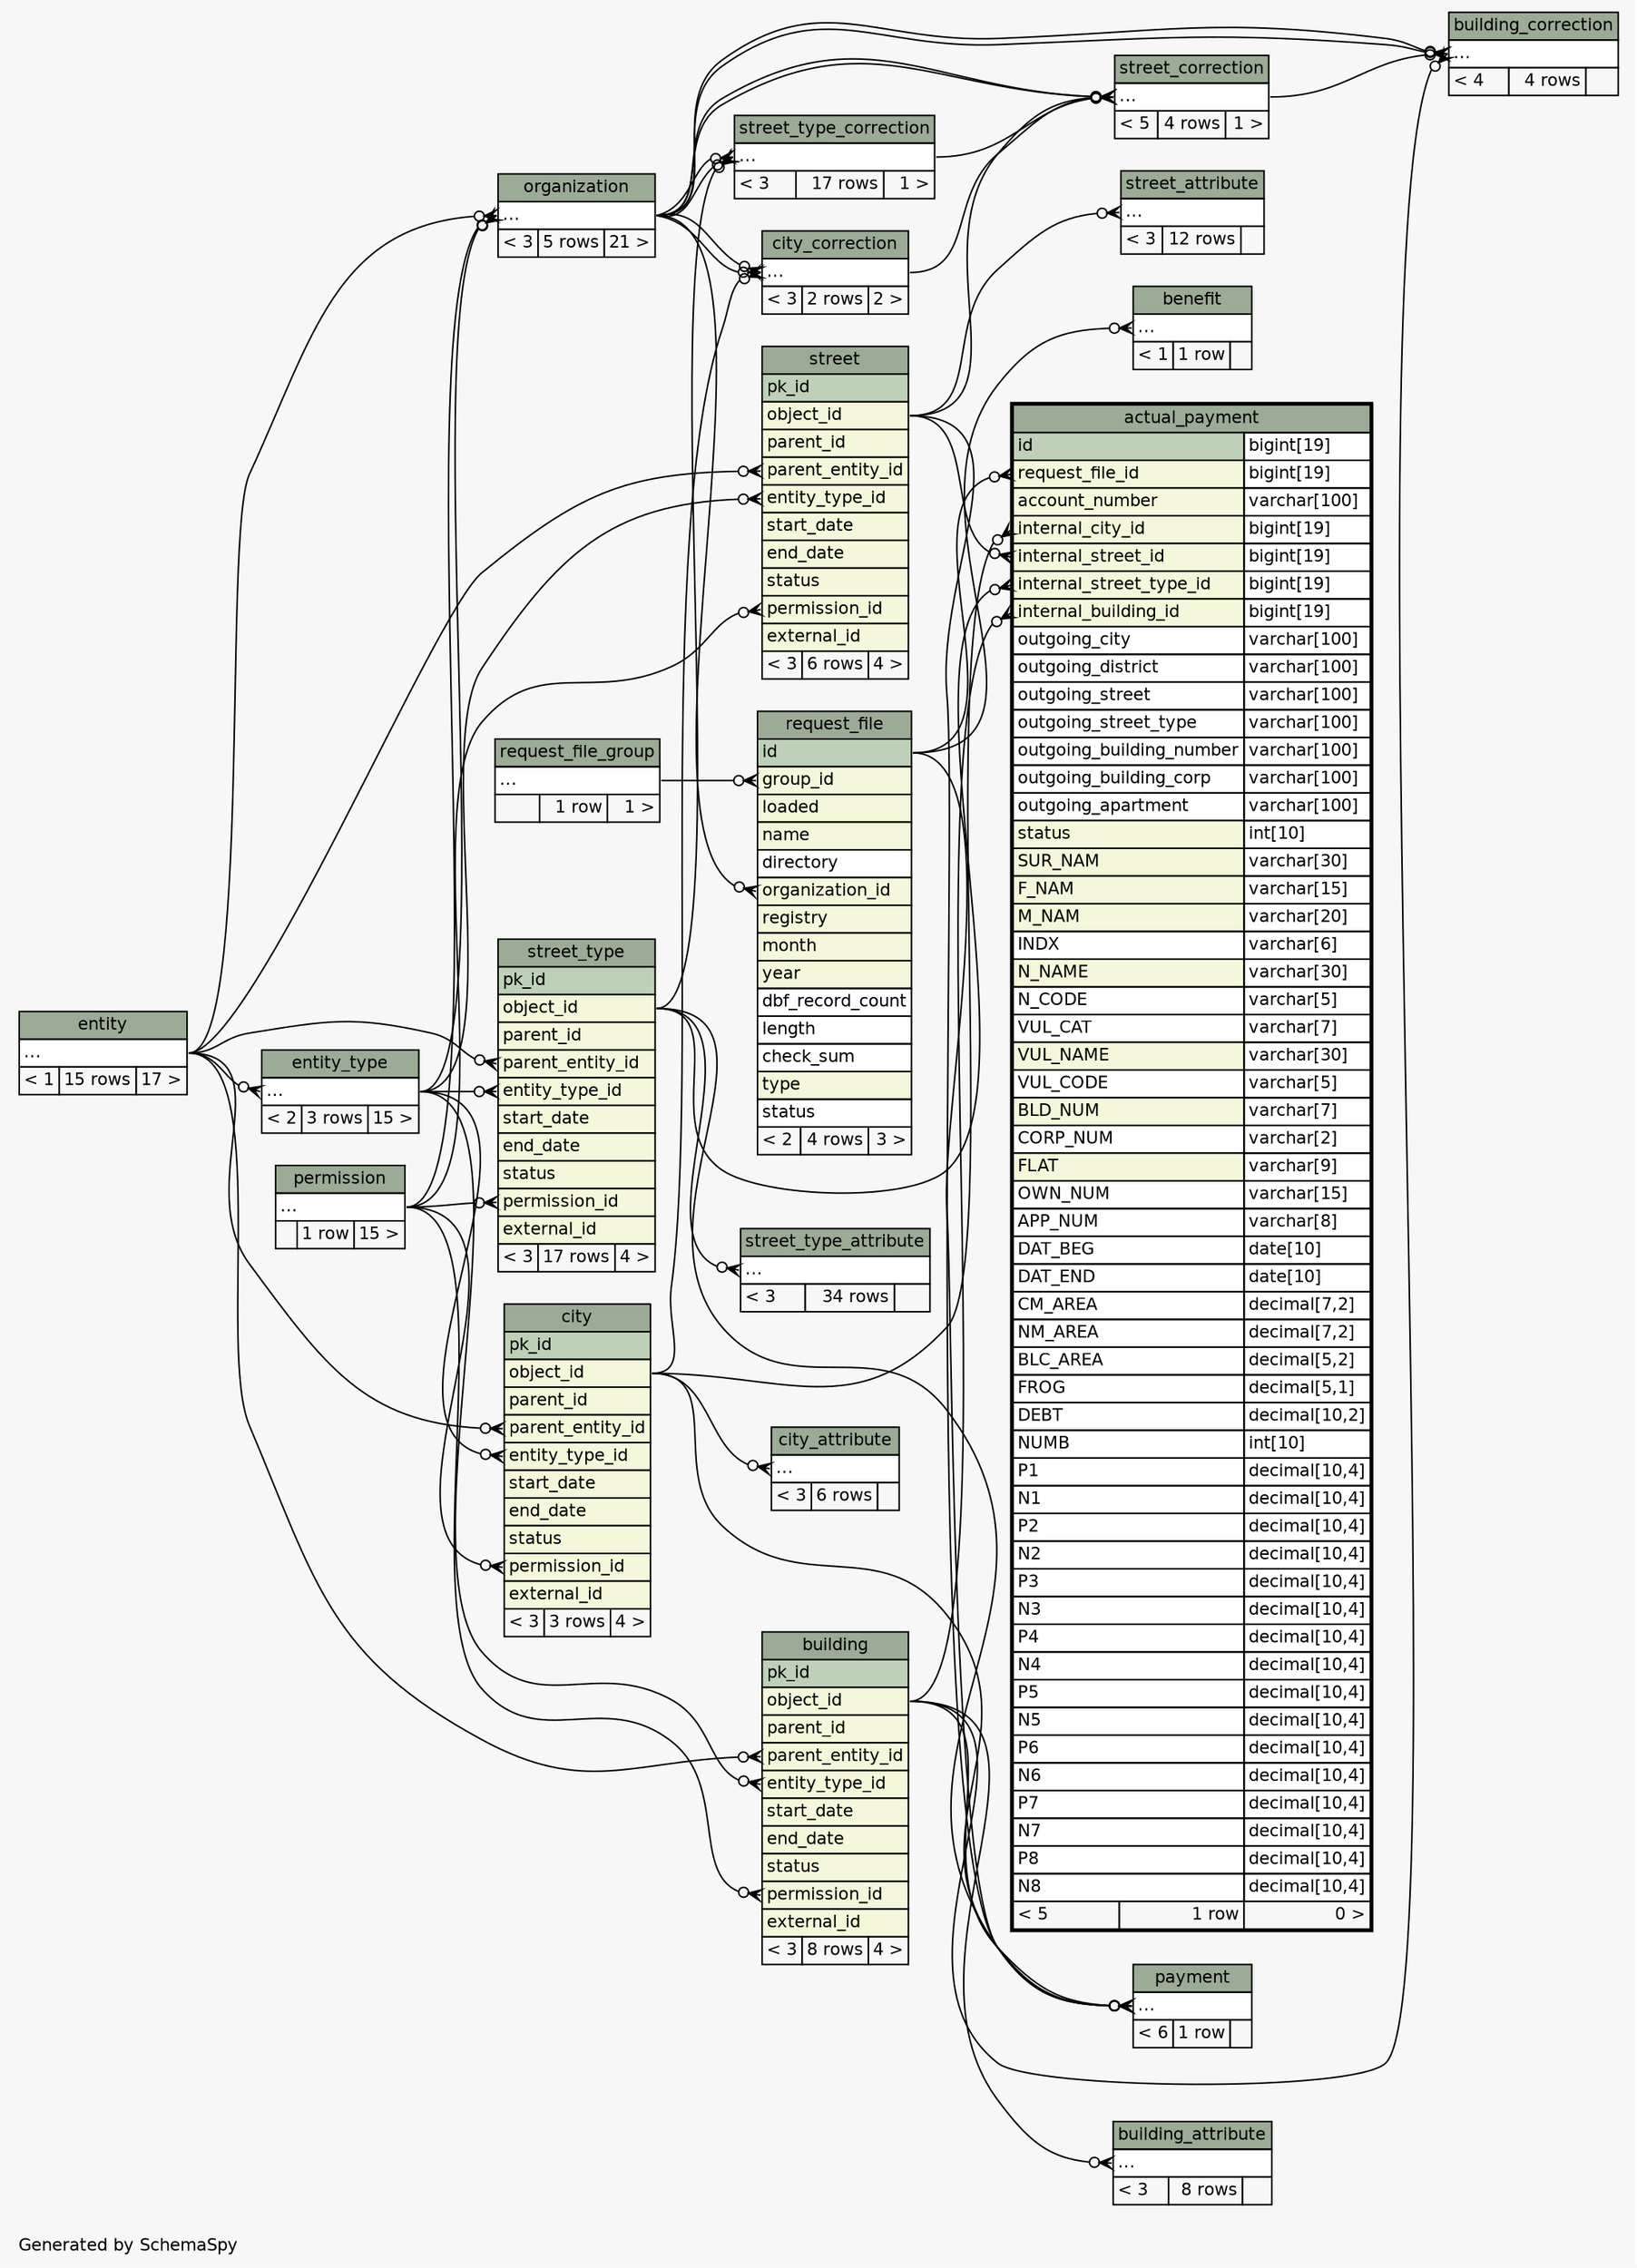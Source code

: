 // dot 2.28.0 on Windows 7 6.1
// SchemaSpy rev 590
digraph "twoDegreesRelationshipsDiagram" {
  graph [
    rankdir="RL"
    bgcolor="#f7f7f7"
    label="\nGenerated by SchemaSpy"
    labeljust="l"
    nodesep="0.18"
    ranksep="0.46"
    fontname="Helvetica"
    fontsize="11"
  ];
  node [
    fontname="Helvetica"
    fontsize="11"
    shape="plaintext"
  ];
  edge [
    arrowsize="0.8"
  ];
  "actual_payment":"internal_building_id":w -> "building":"object_id":e [arrowhead=none dir=back arrowtail=crowodot];
  "actual_payment":"internal_city_id":w -> "city":"object_id":e [arrowhead=none dir=back arrowtail=crowodot];
  "actual_payment":"internal_street_id":w -> "street":"object_id":e [arrowhead=none dir=back arrowtail=crowodot];
  "actual_payment":"internal_street_type_id":w -> "street_type":"object_id":e [arrowhead=none dir=back arrowtail=crowodot];
  "actual_payment":"request_file_id":w -> "request_file":"id":e [arrowhead=none dir=back arrowtail=crowodot];
  "benefit":"elipses":w -> "request_file":"id":e [arrowhead=none dir=back arrowtail=crowodot];
  "building":"entity_type_id":w -> "entity_type":"elipses":e [arrowhead=none dir=back arrowtail=crowodot];
  "building":"parent_entity_id":w -> "entity":"elipses":e [arrowhead=none dir=back arrowtail=crowodot];
  "building":"permission_id":w -> "permission":"elipses":e [arrowhead=none dir=back arrowtail=crowodot];
  "building_attribute":"elipses":w -> "building":"object_id":e [arrowhead=none dir=back arrowtail=crowodot];
  "building_correction":"elipses":w -> "organization":"elipses":e [arrowhead=none dir=back arrowtail=crowodot];
  "building_correction":"elipses":w -> "building":"object_id":e [arrowhead=none dir=back arrowtail=crowodot];
  "building_correction":"elipses":w -> "organization":"elipses":e [arrowhead=none dir=back arrowtail=crowodot];
  "building_correction":"elipses":w -> "street_correction":"elipses":e [arrowhead=none dir=back arrowtail=crowodot];
  "city":"entity_type_id":w -> "entity_type":"elipses":e [arrowhead=none dir=back arrowtail=crowodot];
  "city":"parent_entity_id":w -> "entity":"elipses":e [arrowhead=none dir=back arrowtail=crowodot];
  "city":"permission_id":w -> "permission":"elipses":e [arrowhead=none dir=back arrowtail=crowodot];
  "city_attribute":"elipses":w -> "city":"object_id":e [arrowhead=none dir=back arrowtail=crowodot];
  "city_correction":"elipses":w -> "organization":"elipses":e [arrowhead=none dir=back arrowtail=crowodot];
  "city_correction":"elipses":w -> "city":"object_id":e [arrowhead=none dir=back arrowtail=crowodot];
  "city_correction":"elipses":w -> "organization":"elipses":e [arrowhead=none dir=back arrowtail=crowodot];
  "entity_type":"elipses":w -> "entity":"elipses":e [arrowhead=none dir=back arrowtail=crowodot];
  "organization":"elipses":w -> "entity_type":"elipses":e [arrowhead=none dir=back arrowtail=crowodot];
  "organization":"elipses":w -> "entity":"elipses":e [arrowhead=none dir=back arrowtail=crowodot];
  "organization":"elipses":w -> "permission":"elipses":e [arrowhead=none dir=back arrowtail=crowodot];
  "payment":"elipses":w -> "building":"object_id":e [arrowhead=none dir=back arrowtail=crowodot];
  "payment":"elipses":w -> "city":"object_id":e [arrowhead=none dir=back arrowtail=crowodot];
  "payment":"elipses":w -> "street":"object_id":e [arrowhead=none dir=back arrowtail=crowodot];
  "payment":"elipses":w -> "street_type":"object_id":e [arrowhead=none dir=back arrowtail=crowodot];
  "payment":"elipses":w -> "request_file":"id":e [arrowhead=none dir=back arrowtail=crowodot];
  "request_file":"group_id":w -> "request_file_group":"elipses":e [arrowhead=none dir=back arrowtail=crowodot];
  "request_file":"organization_id":w -> "organization":"elipses":e [arrowhead=none dir=back arrowtail=crowodot];
  "street":"entity_type_id":w -> "entity_type":"elipses":e [arrowhead=none dir=back arrowtail=crowodot];
  "street":"parent_entity_id":w -> "entity":"elipses":e [arrowhead=none dir=back arrowtail=crowodot];
  "street":"permission_id":w -> "permission":"elipses":e [arrowhead=none dir=back arrowtail=crowodot];
  "street_attribute":"elipses":w -> "street":"object_id":e [arrowhead=none dir=back arrowtail=crowodot];
  "street_correction":"elipses":w -> "organization":"elipses":e [arrowhead=none dir=back arrowtail=crowodot];
  "street_correction":"elipses":w -> "street":"object_id":e [arrowhead=none dir=back arrowtail=crowodot];
  "street_correction":"elipses":w -> "organization":"elipses":e [arrowhead=none dir=back arrowtail=crowodot];
  "street_correction":"elipses":w -> "city_correction":"elipses":e [arrowhead=none dir=back arrowtail=crowodot];
  "street_correction":"elipses":w -> "street_type_correction":"elipses":e [arrowhead=none dir=back arrowtail=crowodot];
  "street_type":"entity_type_id":w -> "entity_type":"elipses":e [arrowhead=none dir=back arrowtail=crowodot];
  "street_type":"parent_entity_id":w -> "entity":"elipses":e [arrowhead=none dir=back arrowtail=crowodot];
  "street_type":"permission_id":w -> "permission":"elipses":e [arrowhead=none dir=back arrowtail=crowodot];
  "street_type_attribute":"elipses":w -> "street_type":"object_id":e [arrowhead=none dir=back arrowtail=crowodot];
  "street_type_correction":"elipses":w -> "organization":"elipses":e [arrowhead=none dir=back arrowtail=crowodot];
  "street_type_correction":"elipses":w -> "street_type":"object_id":e [arrowhead=none dir=back arrowtail=crowodot];
  "street_type_correction":"elipses":w -> "organization":"elipses":e [arrowhead=none dir=back arrowtail=crowodot];
  "actual_payment" [
    label=<
    <TABLE BORDER="2" CELLBORDER="1" CELLSPACING="0" BGCOLOR="#ffffff">
      <TR><TD COLSPAN="3" BGCOLOR="#9bab96" ALIGN="CENTER">actual_payment</TD></TR>
      <TR><TD PORT="id" COLSPAN="2" BGCOLOR="#bed1b8" ALIGN="LEFT">id</TD><TD PORT="id.type" ALIGN="LEFT">bigint[19]</TD></TR>
      <TR><TD PORT="request_file_id" COLSPAN="2" BGCOLOR="#f4f7da" ALIGN="LEFT">request_file_id</TD><TD PORT="request_file_id.type" ALIGN="LEFT">bigint[19]</TD></TR>
      <TR><TD PORT="account_number" COLSPAN="2" BGCOLOR="#f4f7da" ALIGN="LEFT">account_number</TD><TD PORT="account_number.type" ALIGN="LEFT">varchar[100]</TD></TR>
      <TR><TD PORT="internal_city_id" COLSPAN="2" BGCOLOR="#f4f7da" ALIGN="LEFT">internal_city_id</TD><TD PORT="internal_city_id.type" ALIGN="LEFT">bigint[19]</TD></TR>
      <TR><TD PORT="internal_street_id" COLSPAN="2" BGCOLOR="#f4f7da" ALIGN="LEFT">internal_street_id</TD><TD PORT="internal_street_id.type" ALIGN="LEFT">bigint[19]</TD></TR>
      <TR><TD PORT="internal_street_type_id" COLSPAN="2" BGCOLOR="#f4f7da" ALIGN="LEFT">internal_street_type_id</TD><TD PORT="internal_street_type_id.type" ALIGN="LEFT">bigint[19]</TD></TR>
      <TR><TD PORT="internal_building_id" COLSPAN="2" BGCOLOR="#f4f7da" ALIGN="LEFT">internal_building_id</TD><TD PORT="internal_building_id.type" ALIGN="LEFT">bigint[19]</TD></TR>
      <TR><TD PORT="outgoing_city" COLSPAN="2" ALIGN="LEFT">outgoing_city</TD><TD PORT="outgoing_city.type" ALIGN="LEFT">varchar[100]</TD></TR>
      <TR><TD PORT="outgoing_district" COLSPAN="2" ALIGN="LEFT">outgoing_district</TD><TD PORT="outgoing_district.type" ALIGN="LEFT">varchar[100]</TD></TR>
      <TR><TD PORT="outgoing_street" COLSPAN="2" ALIGN="LEFT">outgoing_street</TD><TD PORT="outgoing_street.type" ALIGN="LEFT">varchar[100]</TD></TR>
      <TR><TD PORT="outgoing_street_type" COLSPAN="2" ALIGN="LEFT">outgoing_street_type</TD><TD PORT="outgoing_street_type.type" ALIGN="LEFT">varchar[100]</TD></TR>
      <TR><TD PORT="outgoing_building_number" COLSPAN="2" ALIGN="LEFT">outgoing_building_number</TD><TD PORT="outgoing_building_number.type" ALIGN="LEFT">varchar[100]</TD></TR>
      <TR><TD PORT="outgoing_building_corp" COLSPAN="2" ALIGN="LEFT">outgoing_building_corp</TD><TD PORT="outgoing_building_corp.type" ALIGN="LEFT">varchar[100]</TD></TR>
      <TR><TD PORT="outgoing_apartment" COLSPAN="2" ALIGN="LEFT">outgoing_apartment</TD><TD PORT="outgoing_apartment.type" ALIGN="LEFT">varchar[100]</TD></TR>
      <TR><TD PORT="status" COLSPAN="2" BGCOLOR="#f4f7da" ALIGN="LEFT">status</TD><TD PORT="status.type" ALIGN="LEFT">int[10]</TD></TR>
      <TR><TD PORT="SUR_NAM" COLSPAN="2" BGCOLOR="#f4f7da" ALIGN="LEFT">SUR_NAM</TD><TD PORT="SUR_NAM.type" ALIGN="LEFT">varchar[30]</TD></TR>
      <TR><TD PORT="F_NAM" COLSPAN="2" BGCOLOR="#f4f7da" ALIGN="LEFT">F_NAM</TD><TD PORT="F_NAM.type" ALIGN="LEFT">varchar[15]</TD></TR>
      <TR><TD PORT="M_NAM" COLSPAN="2" BGCOLOR="#f4f7da" ALIGN="LEFT">M_NAM</TD><TD PORT="M_NAM.type" ALIGN="LEFT">varchar[20]</TD></TR>
      <TR><TD PORT="INDX" COLSPAN="2" ALIGN="LEFT">INDX</TD><TD PORT="INDX.type" ALIGN="LEFT">varchar[6]</TD></TR>
      <TR><TD PORT="N_NAME" COLSPAN="2" BGCOLOR="#f4f7da" ALIGN="LEFT">N_NAME</TD><TD PORT="N_NAME.type" ALIGN="LEFT">varchar[30]</TD></TR>
      <TR><TD PORT="N_CODE" COLSPAN="2" ALIGN="LEFT">N_CODE</TD><TD PORT="N_CODE.type" ALIGN="LEFT">varchar[5]</TD></TR>
      <TR><TD PORT="VUL_CAT" COLSPAN="2" ALIGN="LEFT">VUL_CAT</TD><TD PORT="VUL_CAT.type" ALIGN="LEFT">varchar[7]</TD></TR>
      <TR><TD PORT="VUL_NAME" COLSPAN="2" BGCOLOR="#f4f7da" ALIGN="LEFT">VUL_NAME</TD><TD PORT="VUL_NAME.type" ALIGN="LEFT">varchar[30]</TD></TR>
      <TR><TD PORT="VUL_CODE" COLSPAN="2" ALIGN="LEFT">VUL_CODE</TD><TD PORT="VUL_CODE.type" ALIGN="LEFT">varchar[5]</TD></TR>
      <TR><TD PORT="BLD_NUM" COLSPAN="2" BGCOLOR="#f4f7da" ALIGN="LEFT">BLD_NUM</TD><TD PORT="BLD_NUM.type" ALIGN="LEFT">varchar[7]</TD></TR>
      <TR><TD PORT="CORP_NUM" COLSPAN="2" ALIGN="LEFT">CORP_NUM</TD><TD PORT="CORP_NUM.type" ALIGN="LEFT">varchar[2]</TD></TR>
      <TR><TD PORT="FLAT" COLSPAN="2" BGCOLOR="#f4f7da" ALIGN="LEFT">FLAT</TD><TD PORT="FLAT.type" ALIGN="LEFT">varchar[9]</TD></TR>
      <TR><TD PORT="OWN_NUM" COLSPAN="2" ALIGN="LEFT">OWN_NUM</TD><TD PORT="OWN_NUM.type" ALIGN="LEFT">varchar[15]</TD></TR>
      <TR><TD PORT="APP_NUM" COLSPAN="2" ALIGN="LEFT">APP_NUM</TD><TD PORT="APP_NUM.type" ALIGN="LEFT">varchar[8]</TD></TR>
      <TR><TD PORT="DAT_BEG" COLSPAN="2" ALIGN="LEFT">DAT_BEG</TD><TD PORT="DAT_BEG.type" ALIGN="LEFT">date[10]</TD></TR>
      <TR><TD PORT="DAT_END" COLSPAN="2" ALIGN="LEFT">DAT_END</TD><TD PORT="DAT_END.type" ALIGN="LEFT">date[10]</TD></TR>
      <TR><TD PORT="CM_AREA" COLSPAN="2" ALIGN="LEFT">CM_AREA</TD><TD PORT="CM_AREA.type" ALIGN="LEFT">decimal[7,2]</TD></TR>
      <TR><TD PORT="NM_AREA" COLSPAN="2" ALIGN="LEFT">NM_AREA</TD><TD PORT="NM_AREA.type" ALIGN="LEFT">decimal[7,2]</TD></TR>
      <TR><TD PORT="BLC_AREA" COLSPAN="2" ALIGN="LEFT">BLC_AREA</TD><TD PORT="BLC_AREA.type" ALIGN="LEFT">decimal[5,2]</TD></TR>
      <TR><TD PORT="FROG" COLSPAN="2" ALIGN="LEFT">FROG</TD><TD PORT="FROG.type" ALIGN="LEFT">decimal[5,1]</TD></TR>
      <TR><TD PORT="DEBT" COLSPAN="2" ALIGN="LEFT">DEBT</TD><TD PORT="DEBT.type" ALIGN="LEFT">decimal[10,2]</TD></TR>
      <TR><TD PORT="NUMB" COLSPAN="2" ALIGN="LEFT">NUMB</TD><TD PORT="NUMB.type" ALIGN="LEFT">int[10]</TD></TR>
      <TR><TD PORT="P1" COLSPAN="2" ALIGN="LEFT">P1</TD><TD PORT="P1.type" ALIGN="LEFT">decimal[10,4]</TD></TR>
      <TR><TD PORT="N1" COLSPAN="2" ALIGN="LEFT">N1</TD><TD PORT="N1.type" ALIGN="LEFT">decimal[10,4]</TD></TR>
      <TR><TD PORT="P2" COLSPAN="2" ALIGN="LEFT">P2</TD><TD PORT="P2.type" ALIGN="LEFT">decimal[10,4]</TD></TR>
      <TR><TD PORT="N2" COLSPAN="2" ALIGN="LEFT">N2</TD><TD PORT="N2.type" ALIGN="LEFT">decimal[10,4]</TD></TR>
      <TR><TD PORT="P3" COLSPAN="2" ALIGN="LEFT">P3</TD><TD PORT="P3.type" ALIGN="LEFT">decimal[10,4]</TD></TR>
      <TR><TD PORT="N3" COLSPAN="2" ALIGN="LEFT">N3</TD><TD PORT="N3.type" ALIGN="LEFT">decimal[10,4]</TD></TR>
      <TR><TD PORT="P4" COLSPAN="2" ALIGN="LEFT">P4</TD><TD PORT="P4.type" ALIGN="LEFT">decimal[10,4]</TD></TR>
      <TR><TD PORT="N4" COLSPAN="2" ALIGN="LEFT">N4</TD><TD PORT="N4.type" ALIGN="LEFT">decimal[10,4]</TD></TR>
      <TR><TD PORT="P5" COLSPAN="2" ALIGN="LEFT">P5</TD><TD PORT="P5.type" ALIGN="LEFT">decimal[10,4]</TD></TR>
      <TR><TD PORT="N5" COLSPAN="2" ALIGN="LEFT">N5</TD><TD PORT="N5.type" ALIGN="LEFT">decimal[10,4]</TD></TR>
      <TR><TD PORT="P6" COLSPAN="2" ALIGN="LEFT">P6</TD><TD PORT="P6.type" ALIGN="LEFT">decimal[10,4]</TD></TR>
      <TR><TD PORT="N6" COLSPAN="2" ALIGN="LEFT">N6</TD><TD PORT="N6.type" ALIGN="LEFT">decimal[10,4]</TD></TR>
      <TR><TD PORT="P7" COLSPAN="2" ALIGN="LEFT">P7</TD><TD PORT="P7.type" ALIGN="LEFT">decimal[10,4]</TD></TR>
      <TR><TD PORT="N7" COLSPAN="2" ALIGN="LEFT">N7</TD><TD PORT="N7.type" ALIGN="LEFT">decimal[10,4]</TD></TR>
      <TR><TD PORT="P8" COLSPAN="2" ALIGN="LEFT">P8</TD><TD PORT="P8.type" ALIGN="LEFT">decimal[10,4]</TD></TR>
      <TR><TD PORT="N8" COLSPAN="2" ALIGN="LEFT">N8</TD><TD PORT="N8.type" ALIGN="LEFT">decimal[10,4]</TD></TR>
      <TR><TD ALIGN="LEFT" BGCOLOR="#f7f7f7">&lt; 5</TD><TD ALIGN="RIGHT" BGCOLOR="#f7f7f7">1 row</TD><TD ALIGN="RIGHT" BGCOLOR="#f7f7f7">0 &gt;</TD></TR>
    </TABLE>>
    URL="actual_payment.html"
    tooltip="actual_payment"
  ];
  "benefit" [
    label=<
    <TABLE BORDER="0" CELLBORDER="1" CELLSPACING="0" BGCOLOR="#ffffff">
      <TR><TD COLSPAN="3" BGCOLOR="#9bab96" ALIGN="CENTER">benefit</TD></TR>
      <TR><TD PORT="elipses" COLSPAN="3" ALIGN="LEFT">...</TD></TR>
      <TR><TD ALIGN="LEFT" BGCOLOR="#f7f7f7">&lt; 1</TD><TD ALIGN="RIGHT" BGCOLOR="#f7f7f7">1 row</TD><TD ALIGN="RIGHT" BGCOLOR="#f7f7f7">  </TD></TR>
    </TABLE>>
    URL="benefit.html"
    tooltip="benefit"
  ];
  "building" [
    label=<
    <TABLE BORDER="0" CELLBORDER="1" CELLSPACING="0" BGCOLOR="#ffffff">
      <TR><TD COLSPAN="3" BGCOLOR="#9bab96" ALIGN="CENTER">building</TD></TR>
      <TR><TD PORT="pk_id" COLSPAN="3" BGCOLOR="#bed1b8" ALIGN="LEFT">pk_id</TD></TR>
      <TR><TD PORT="object_id" COLSPAN="3" BGCOLOR="#f4f7da" ALIGN="LEFT">object_id</TD></TR>
      <TR><TD PORT="parent_id" COLSPAN="3" BGCOLOR="#f4f7da" ALIGN="LEFT">parent_id</TD></TR>
      <TR><TD PORT="parent_entity_id" COLSPAN="3" BGCOLOR="#f4f7da" ALIGN="LEFT">parent_entity_id</TD></TR>
      <TR><TD PORT="entity_type_id" COLSPAN="3" BGCOLOR="#f4f7da" ALIGN="LEFT">entity_type_id</TD></TR>
      <TR><TD PORT="start_date" COLSPAN="3" BGCOLOR="#f4f7da" ALIGN="LEFT">start_date</TD></TR>
      <TR><TD PORT="end_date" COLSPAN="3" BGCOLOR="#f4f7da" ALIGN="LEFT">end_date</TD></TR>
      <TR><TD PORT="status" COLSPAN="3" BGCOLOR="#f4f7da" ALIGN="LEFT">status</TD></TR>
      <TR><TD PORT="permission_id" COLSPAN="3" BGCOLOR="#f4f7da" ALIGN="LEFT">permission_id</TD></TR>
      <TR><TD PORT="external_id" COLSPAN="3" BGCOLOR="#f4f7da" ALIGN="LEFT">external_id</TD></TR>
      <TR><TD ALIGN="LEFT" BGCOLOR="#f7f7f7">&lt; 3</TD><TD ALIGN="RIGHT" BGCOLOR="#f7f7f7">8 rows</TD><TD ALIGN="RIGHT" BGCOLOR="#f7f7f7">4 &gt;</TD></TR>
    </TABLE>>
    URL="building.html"
    tooltip="building"
  ];
  "building_attribute" [
    label=<
    <TABLE BORDER="0" CELLBORDER="1" CELLSPACING="0" BGCOLOR="#ffffff">
      <TR><TD COLSPAN="3" BGCOLOR="#9bab96" ALIGN="CENTER">building_attribute</TD></TR>
      <TR><TD PORT="elipses" COLSPAN="3" ALIGN="LEFT">...</TD></TR>
      <TR><TD ALIGN="LEFT" BGCOLOR="#f7f7f7">&lt; 3</TD><TD ALIGN="RIGHT" BGCOLOR="#f7f7f7">8 rows</TD><TD ALIGN="RIGHT" BGCOLOR="#f7f7f7">  </TD></TR>
    </TABLE>>
    URL="building_attribute.html"
    tooltip="building_attribute"
  ];
  "building_correction" [
    label=<
    <TABLE BORDER="0" CELLBORDER="1" CELLSPACING="0" BGCOLOR="#ffffff">
      <TR><TD COLSPAN="3" BGCOLOR="#9bab96" ALIGN="CENTER">building_correction</TD></TR>
      <TR><TD PORT="elipses" COLSPAN="3" ALIGN="LEFT">...</TD></TR>
      <TR><TD ALIGN="LEFT" BGCOLOR="#f7f7f7">&lt; 4</TD><TD ALIGN="RIGHT" BGCOLOR="#f7f7f7">4 rows</TD><TD ALIGN="RIGHT" BGCOLOR="#f7f7f7">  </TD></TR>
    </TABLE>>
    URL="building_correction.html"
    tooltip="building_correction"
  ];
  "city" [
    label=<
    <TABLE BORDER="0" CELLBORDER="1" CELLSPACING="0" BGCOLOR="#ffffff">
      <TR><TD COLSPAN="3" BGCOLOR="#9bab96" ALIGN="CENTER">city</TD></TR>
      <TR><TD PORT="pk_id" COLSPAN="3" BGCOLOR="#bed1b8" ALIGN="LEFT">pk_id</TD></TR>
      <TR><TD PORT="object_id" COLSPAN="3" BGCOLOR="#f4f7da" ALIGN="LEFT">object_id</TD></TR>
      <TR><TD PORT="parent_id" COLSPAN="3" BGCOLOR="#f4f7da" ALIGN="LEFT">parent_id</TD></TR>
      <TR><TD PORT="parent_entity_id" COLSPAN="3" BGCOLOR="#f4f7da" ALIGN="LEFT">parent_entity_id</TD></TR>
      <TR><TD PORT="entity_type_id" COLSPAN="3" BGCOLOR="#f4f7da" ALIGN="LEFT">entity_type_id</TD></TR>
      <TR><TD PORT="start_date" COLSPAN="3" BGCOLOR="#f4f7da" ALIGN="LEFT">start_date</TD></TR>
      <TR><TD PORT="end_date" COLSPAN="3" BGCOLOR="#f4f7da" ALIGN="LEFT">end_date</TD></TR>
      <TR><TD PORT="status" COLSPAN="3" BGCOLOR="#f4f7da" ALIGN="LEFT">status</TD></TR>
      <TR><TD PORT="permission_id" COLSPAN="3" BGCOLOR="#f4f7da" ALIGN="LEFT">permission_id</TD></TR>
      <TR><TD PORT="external_id" COLSPAN="3" BGCOLOR="#f4f7da" ALIGN="LEFT">external_id</TD></TR>
      <TR><TD ALIGN="LEFT" BGCOLOR="#f7f7f7">&lt; 3</TD><TD ALIGN="RIGHT" BGCOLOR="#f7f7f7">3 rows</TD><TD ALIGN="RIGHT" BGCOLOR="#f7f7f7">4 &gt;</TD></TR>
    </TABLE>>
    URL="city.html"
    tooltip="city"
  ];
  "city_attribute" [
    label=<
    <TABLE BORDER="0" CELLBORDER="1" CELLSPACING="0" BGCOLOR="#ffffff">
      <TR><TD COLSPAN="3" BGCOLOR="#9bab96" ALIGN="CENTER">city_attribute</TD></TR>
      <TR><TD PORT="elipses" COLSPAN="3" ALIGN="LEFT">...</TD></TR>
      <TR><TD ALIGN="LEFT" BGCOLOR="#f7f7f7">&lt; 3</TD><TD ALIGN="RIGHT" BGCOLOR="#f7f7f7">6 rows</TD><TD ALIGN="RIGHT" BGCOLOR="#f7f7f7">  </TD></TR>
    </TABLE>>
    URL="city_attribute.html"
    tooltip="city_attribute"
  ];
  "city_correction" [
    label=<
    <TABLE BORDER="0" CELLBORDER="1" CELLSPACING="0" BGCOLOR="#ffffff">
      <TR><TD COLSPAN="3" BGCOLOR="#9bab96" ALIGN="CENTER">city_correction</TD></TR>
      <TR><TD PORT="elipses" COLSPAN="3" ALIGN="LEFT">...</TD></TR>
      <TR><TD ALIGN="LEFT" BGCOLOR="#f7f7f7">&lt; 3</TD><TD ALIGN="RIGHT" BGCOLOR="#f7f7f7">2 rows</TD><TD ALIGN="RIGHT" BGCOLOR="#f7f7f7">2 &gt;</TD></TR>
    </TABLE>>
    URL="city_correction.html"
    tooltip="city_correction"
  ];
  "entity" [
    label=<
    <TABLE BORDER="0" CELLBORDER="1" CELLSPACING="0" BGCOLOR="#ffffff">
      <TR><TD COLSPAN="3" BGCOLOR="#9bab96" ALIGN="CENTER">entity</TD></TR>
      <TR><TD PORT="elipses" COLSPAN="3" ALIGN="LEFT">...</TD></TR>
      <TR><TD ALIGN="LEFT" BGCOLOR="#f7f7f7">&lt; 1</TD><TD ALIGN="RIGHT" BGCOLOR="#f7f7f7">15 rows</TD><TD ALIGN="RIGHT" BGCOLOR="#f7f7f7">17 &gt;</TD></TR>
    </TABLE>>
    URL="entity.html"
    tooltip="entity"
  ];
  "entity_type" [
    label=<
    <TABLE BORDER="0" CELLBORDER="1" CELLSPACING="0" BGCOLOR="#ffffff">
      <TR><TD COLSPAN="3" BGCOLOR="#9bab96" ALIGN="CENTER">entity_type</TD></TR>
      <TR><TD PORT="elipses" COLSPAN="3" ALIGN="LEFT">...</TD></TR>
      <TR><TD ALIGN="LEFT" BGCOLOR="#f7f7f7">&lt; 2</TD><TD ALIGN="RIGHT" BGCOLOR="#f7f7f7">3 rows</TD><TD ALIGN="RIGHT" BGCOLOR="#f7f7f7">15 &gt;</TD></TR>
    </TABLE>>
    URL="entity_type.html"
    tooltip="entity_type"
  ];
  "organization" [
    label=<
    <TABLE BORDER="0" CELLBORDER="1" CELLSPACING="0" BGCOLOR="#ffffff">
      <TR><TD COLSPAN="3" BGCOLOR="#9bab96" ALIGN="CENTER">organization</TD></TR>
      <TR><TD PORT="elipses" COLSPAN="3" ALIGN="LEFT">...</TD></TR>
      <TR><TD ALIGN="LEFT" BGCOLOR="#f7f7f7">&lt; 3</TD><TD ALIGN="RIGHT" BGCOLOR="#f7f7f7">5 rows</TD><TD ALIGN="RIGHT" BGCOLOR="#f7f7f7">21 &gt;</TD></TR>
    </TABLE>>
    URL="organization.html"
    tooltip="organization"
  ];
  "payment" [
    label=<
    <TABLE BORDER="0" CELLBORDER="1" CELLSPACING="0" BGCOLOR="#ffffff">
      <TR><TD COLSPAN="3" BGCOLOR="#9bab96" ALIGN="CENTER">payment</TD></TR>
      <TR><TD PORT="elipses" COLSPAN="3" ALIGN="LEFT">...</TD></TR>
      <TR><TD ALIGN="LEFT" BGCOLOR="#f7f7f7">&lt; 6</TD><TD ALIGN="RIGHT" BGCOLOR="#f7f7f7">1 row</TD><TD ALIGN="RIGHT" BGCOLOR="#f7f7f7">  </TD></TR>
    </TABLE>>
    URL="payment.html"
    tooltip="payment"
  ];
  "permission" [
    label=<
    <TABLE BORDER="0" CELLBORDER="1" CELLSPACING="0" BGCOLOR="#ffffff">
      <TR><TD COLSPAN="3" BGCOLOR="#9bab96" ALIGN="CENTER">permission</TD></TR>
      <TR><TD PORT="elipses" COLSPAN="3" ALIGN="LEFT">...</TD></TR>
      <TR><TD ALIGN="LEFT" BGCOLOR="#f7f7f7">  </TD><TD ALIGN="RIGHT" BGCOLOR="#f7f7f7">1 row</TD><TD ALIGN="RIGHT" BGCOLOR="#f7f7f7">15 &gt;</TD></TR>
    </TABLE>>
    URL="permission.html"
    tooltip="permission"
  ];
  "request_file" [
    label=<
    <TABLE BORDER="0" CELLBORDER="1" CELLSPACING="0" BGCOLOR="#ffffff">
      <TR><TD COLSPAN="3" BGCOLOR="#9bab96" ALIGN="CENTER">request_file</TD></TR>
      <TR><TD PORT="id" COLSPAN="3" BGCOLOR="#bed1b8" ALIGN="LEFT">id</TD></TR>
      <TR><TD PORT="group_id" COLSPAN="3" BGCOLOR="#f4f7da" ALIGN="LEFT">group_id</TD></TR>
      <TR><TD PORT="loaded" COLSPAN="3" BGCOLOR="#f4f7da" ALIGN="LEFT">loaded</TD></TR>
      <TR><TD PORT="name" COLSPAN="3" BGCOLOR="#f4f7da" ALIGN="LEFT">name</TD></TR>
      <TR><TD PORT="directory" COLSPAN="3" ALIGN="LEFT">directory</TD></TR>
      <TR><TD PORT="organization_id" COLSPAN="3" BGCOLOR="#f4f7da" ALIGN="LEFT">organization_id</TD></TR>
      <TR><TD PORT="registry" COLSPAN="3" BGCOLOR="#f4f7da" ALIGN="LEFT">registry</TD></TR>
      <TR><TD PORT="month" COLSPAN="3" BGCOLOR="#f4f7da" ALIGN="LEFT">month</TD></TR>
      <TR><TD PORT="year" COLSPAN="3" BGCOLOR="#f4f7da" ALIGN="LEFT">year</TD></TR>
      <TR><TD PORT="dbf_record_count" COLSPAN="3" ALIGN="LEFT">dbf_record_count</TD></TR>
      <TR><TD PORT="length" COLSPAN="3" ALIGN="LEFT">length</TD></TR>
      <TR><TD PORT="check_sum" COLSPAN="3" ALIGN="LEFT">check_sum</TD></TR>
      <TR><TD PORT="type" COLSPAN="3" BGCOLOR="#f4f7da" ALIGN="LEFT">type</TD></TR>
      <TR><TD PORT="status" COLSPAN="3" ALIGN="LEFT">status</TD></TR>
      <TR><TD ALIGN="LEFT" BGCOLOR="#f7f7f7">&lt; 2</TD><TD ALIGN="RIGHT" BGCOLOR="#f7f7f7">4 rows</TD><TD ALIGN="RIGHT" BGCOLOR="#f7f7f7">3 &gt;</TD></TR>
    </TABLE>>
    URL="request_file.html"
    tooltip="request_file"
  ];
  "request_file_group" [
    label=<
    <TABLE BORDER="0" CELLBORDER="1" CELLSPACING="0" BGCOLOR="#ffffff">
      <TR><TD COLSPAN="3" BGCOLOR="#9bab96" ALIGN="CENTER">request_file_group</TD></TR>
      <TR><TD PORT="elipses" COLSPAN="3" ALIGN="LEFT">...</TD></TR>
      <TR><TD ALIGN="LEFT" BGCOLOR="#f7f7f7">  </TD><TD ALIGN="RIGHT" BGCOLOR="#f7f7f7">1 row</TD><TD ALIGN="RIGHT" BGCOLOR="#f7f7f7">1 &gt;</TD></TR>
    </TABLE>>
    URL="request_file_group.html"
    tooltip="request_file_group"
  ];
  "street" [
    label=<
    <TABLE BORDER="0" CELLBORDER="1" CELLSPACING="0" BGCOLOR="#ffffff">
      <TR><TD COLSPAN="3" BGCOLOR="#9bab96" ALIGN="CENTER">street</TD></TR>
      <TR><TD PORT="pk_id" COLSPAN="3" BGCOLOR="#bed1b8" ALIGN="LEFT">pk_id</TD></TR>
      <TR><TD PORT="object_id" COLSPAN="3" BGCOLOR="#f4f7da" ALIGN="LEFT">object_id</TD></TR>
      <TR><TD PORT="parent_id" COLSPAN="3" BGCOLOR="#f4f7da" ALIGN="LEFT">parent_id</TD></TR>
      <TR><TD PORT="parent_entity_id" COLSPAN="3" BGCOLOR="#f4f7da" ALIGN="LEFT">parent_entity_id</TD></TR>
      <TR><TD PORT="entity_type_id" COLSPAN="3" BGCOLOR="#f4f7da" ALIGN="LEFT">entity_type_id</TD></TR>
      <TR><TD PORT="start_date" COLSPAN="3" BGCOLOR="#f4f7da" ALIGN="LEFT">start_date</TD></TR>
      <TR><TD PORT="end_date" COLSPAN="3" BGCOLOR="#f4f7da" ALIGN="LEFT">end_date</TD></TR>
      <TR><TD PORT="status" COLSPAN="3" BGCOLOR="#f4f7da" ALIGN="LEFT">status</TD></TR>
      <TR><TD PORT="permission_id" COLSPAN="3" BGCOLOR="#f4f7da" ALIGN="LEFT">permission_id</TD></TR>
      <TR><TD PORT="external_id" COLSPAN="3" BGCOLOR="#f4f7da" ALIGN="LEFT">external_id</TD></TR>
      <TR><TD ALIGN="LEFT" BGCOLOR="#f7f7f7">&lt; 3</TD><TD ALIGN="RIGHT" BGCOLOR="#f7f7f7">6 rows</TD><TD ALIGN="RIGHT" BGCOLOR="#f7f7f7">4 &gt;</TD></TR>
    </TABLE>>
    URL="street.html"
    tooltip="street"
  ];
  "street_attribute" [
    label=<
    <TABLE BORDER="0" CELLBORDER="1" CELLSPACING="0" BGCOLOR="#ffffff">
      <TR><TD COLSPAN="3" BGCOLOR="#9bab96" ALIGN="CENTER">street_attribute</TD></TR>
      <TR><TD PORT="elipses" COLSPAN="3" ALIGN="LEFT">...</TD></TR>
      <TR><TD ALIGN="LEFT" BGCOLOR="#f7f7f7">&lt; 3</TD><TD ALIGN="RIGHT" BGCOLOR="#f7f7f7">12 rows</TD><TD ALIGN="RIGHT" BGCOLOR="#f7f7f7">  </TD></TR>
    </TABLE>>
    URL="street_attribute.html"
    tooltip="street_attribute"
  ];
  "street_correction" [
    label=<
    <TABLE BORDER="0" CELLBORDER="1" CELLSPACING="0" BGCOLOR="#ffffff">
      <TR><TD COLSPAN="3" BGCOLOR="#9bab96" ALIGN="CENTER">street_correction</TD></TR>
      <TR><TD PORT="elipses" COLSPAN="3" ALIGN="LEFT">...</TD></TR>
      <TR><TD ALIGN="LEFT" BGCOLOR="#f7f7f7">&lt; 5</TD><TD ALIGN="RIGHT" BGCOLOR="#f7f7f7">4 rows</TD><TD ALIGN="RIGHT" BGCOLOR="#f7f7f7">1 &gt;</TD></TR>
    </TABLE>>
    URL="street_correction.html"
    tooltip="street_correction"
  ];
  "street_type" [
    label=<
    <TABLE BORDER="0" CELLBORDER="1" CELLSPACING="0" BGCOLOR="#ffffff">
      <TR><TD COLSPAN="3" BGCOLOR="#9bab96" ALIGN="CENTER">street_type</TD></TR>
      <TR><TD PORT="pk_id" COLSPAN="3" BGCOLOR="#bed1b8" ALIGN="LEFT">pk_id</TD></TR>
      <TR><TD PORT="object_id" COLSPAN="3" BGCOLOR="#f4f7da" ALIGN="LEFT">object_id</TD></TR>
      <TR><TD PORT="parent_id" COLSPAN="3" BGCOLOR="#f4f7da" ALIGN="LEFT">parent_id</TD></TR>
      <TR><TD PORT="parent_entity_id" COLSPAN="3" BGCOLOR="#f4f7da" ALIGN="LEFT">parent_entity_id</TD></TR>
      <TR><TD PORT="entity_type_id" COLSPAN="3" BGCOLOR="#f4f7da" ALIGN="LEFT">entity_type_id</TD></TR>
      <TR><TD PORT="start_date" COLSPAN="3" BGCOLOR="#f4f7da" ALIGN="LEFT">start_date</TD></TR>
      <TR><TD PORT="end_date" COLSPAN="3" BGCOLOR="#f4f7da" ALIGN="LEFT">end_date</TD></TR>
      <TR><TD PORT="status" COLSPAN="3" BGCOLOR="#f4f7da" ALIGN="LEFT">status</TD></TR>
      <TR><TD PORT="permission_id" COLSPAN="3" BGCOLOR="#f4f7da" ALIGN="LEFT">permission_id</TD></TR>
      <TR><TD PORT="external_id" COLSPAN="3" BGCOLOR="#f4f7da" ALIGN="LEFT">external_id</TD></TR>
      <TR><TD ALIGN="LEFT" BGCOLOR="#f7f7f7">&lt; 3</TD><TD ALIGN="RIGHT" BGCOLOR="#f7f7f7">17 rows</TD><TD ALIGN="RIGHT" BGCOLOR="#f7f7f7">4 &gt;</TD></TR>
    </TABLE>>
    URL="street_type.html"
    tooltip="street_type"
  ];
  "street_type_attribute" [
    label=<
    <TABLE BORDER="0" CELLBORDER="1" CELLSPACING="0" BGCOLOR="#ffffff">
      <TR><TD COLSPAN="3" BGCOLOR="#9bab96" ALIGN="CENTER">street_type_attribute</TD></TR>
      <TR><TD PORT="elipses" COLSPAN="3" ALIGN="LEFT">...</TD></TR>
      <TR><TD ALIGN="LEFT" BGCOLOR="#f7f7f7">&lt; 3</TD><TD ALIGN="RIGHT" BGCOLOR="#f7f7f7">34 rows</TD><TD ALIGN="RIGHT" BGCOLOR="#f7f7f7">  </TD></TR>
    </TABLE>>
    URL="street_type_attribute.html"
    tooltip="street_type_attribute"
  ];
  "street_type_correction" [
    label=<
    <TABLE BORDER="0" CELLBORDER="1" CELLSPACING="0" BGCOLOR="#ffffff">
      <TR><TD COLSPAN="3" BGCOLOR="#9bab96" ALIGN="CENTER">street_type_correction</TD></TR>
      <TR><TD PORT="elipses" COLSPAN="3" ALIGN="LEFT">...</TD></TR>
      <TR><TD ALIGN="LEFT" BGCOLOR="#f7f7f7">&lt; 3</TD><TD ALIGN="RIGHT" BGCOLOR="#f7f7f7">17 rows</TD><TD ALIGN="RIGHT" BGCOLOR="#f7f7f7">1 &gt;</TD></TR>
    </TABLE>>
    URL="street_type_correction.html"
    tooltip="street_type_correction"
  ];
}

